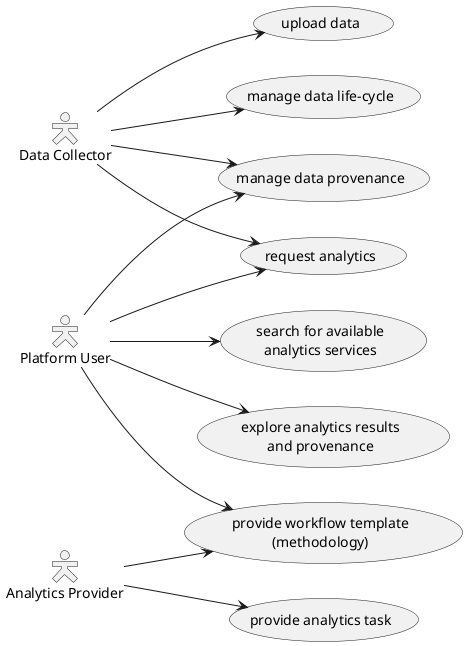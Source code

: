 @startuml
skinparam monochrome true
skinparam actorStyle Hollow
left to right direction


actor :Data Collector: as collector
actor :Platform User: as user
actor :Analytics Provider: as provider

usecase "provide analytics task" as provTask
usecase "provide workflow template\n(methodology)" as provWF

usecase "upload data" as upload
usecase "manage data provenance" as manageDataProv
usecase "manage data life-cycle" as manageData

usecase "search for available\nanalytics services" as search
usecase "request analytics" as reqAnalytics
usecase "explore analytics results\nand provenance" as exploreResults

user --> search
user --> reqAnalytics
user --> exploreResults
user --> provWF
user --> manageDataProv

collector --> upload
collector --> manageData
collector --> manageDataProv
collector --> reqAnalytics

provider --> provTask
provider --> provWF

@enduml